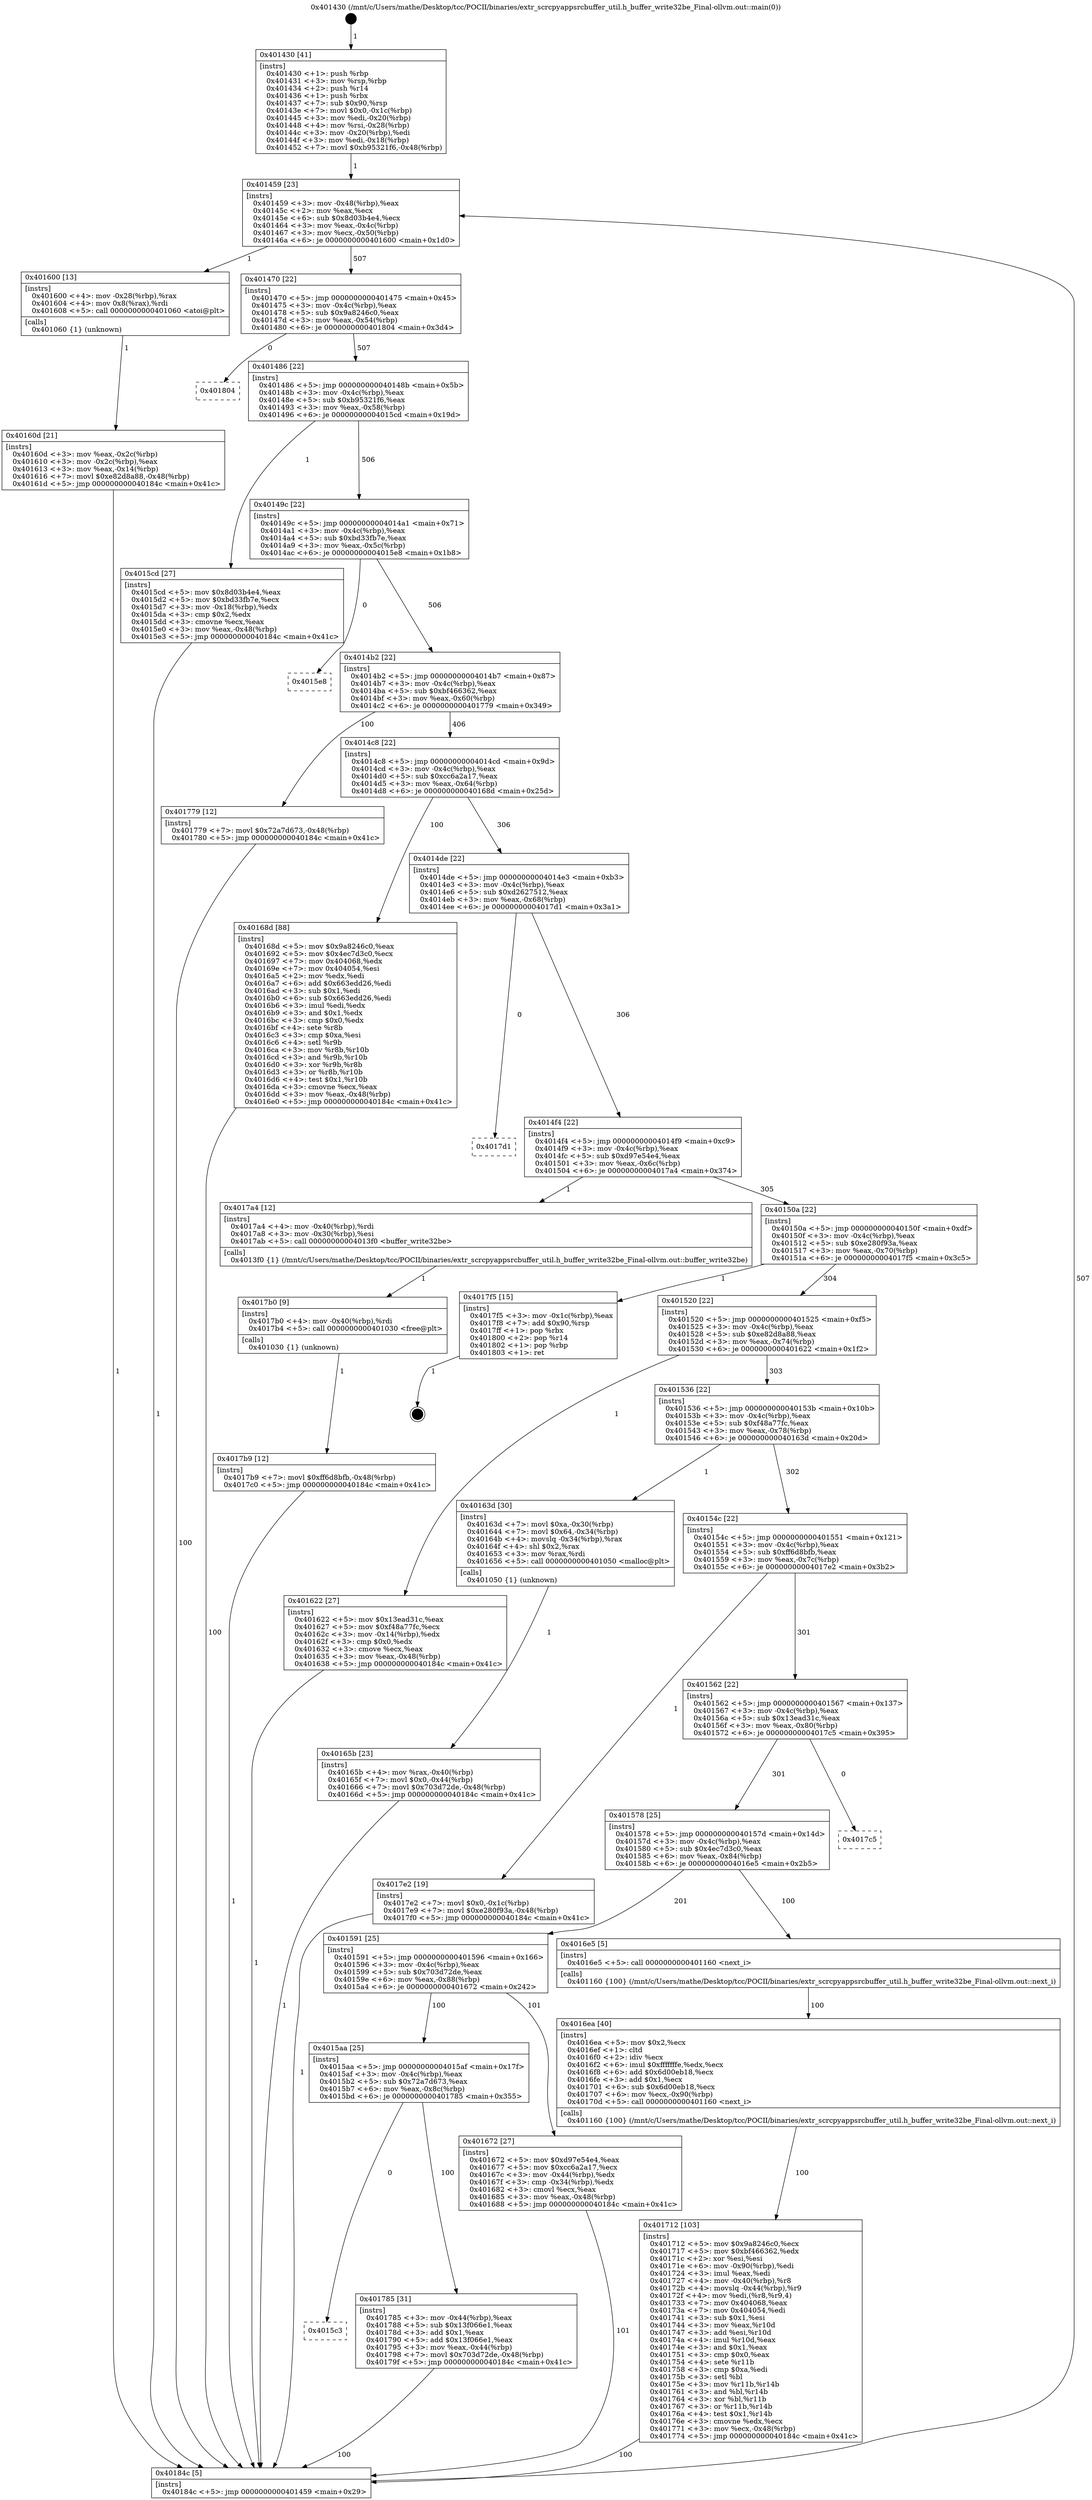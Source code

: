 digraph "0x401430" {
  label = "0x401430 (/mnt/c/Users/mathe/Desktop/tcc/POCII/binaries/extr_scrcpyappsrcbuffer_util.h_buffer_write32be_Final-ollvm.out::main(0))"
  labelloc = "t"
  node[shape=record]

  Entry [label="",width=0.3,height=0.3,shape=circle,fillcolor=black,style=filled]
  "0x401459" [label="{
     0x401459 [23]\l
     | [instrs]\l
     &nbsp;&nbsp;0x401459 \<+3\>: mov -0x48(%rbp),%eax\l
     &nbsp;&nbsp;0x40145c \<+2\>: mov %eax,%ecx\l
     &nbsp;&nbsp;0x40145e \<+6\>: sub $0x8d03b4e4,%ecx\l
     &nbsp;&nbsp;0x401464 \<+3\>: mov %eax,-0x4c(%rbp)\l
     &nbsp;&nbsp;0x401467 \<+3\>: mov %ecx,-0x50(%rbp)\l
     &nbsp;&nbsp;0x40146a \<+6\>: je 0000000000401600 \<main+0x1d0\>\l
  }"]
  "0x401600" [label="{
     0x401600 [13]\l
     | [instrs]\l
     &nbsp;&nbsp;0x401600 \<+4\>: mov -0x28(%rbp),%rax\l
     &nbsp;&nbsp;0x401604 \<+4\>: mov 0x8(%rax),%rdi\l
     &nbsp;&nbsp;0x401608 \<+5\>: call 0000000000401060 \<atoi@plt\>\l
     | [calls]\l
     &nbsp;&nbsp;0x401060 \{1\} (unknown)\l
  }"]
  "0x401470" [label="{
     0x401470 [22]\l
     | [instrs]\l
     &nbsp;&nbsp;0x401470 \<+5\>: jmp 0000000000401475 \<main+0x45\>\l
     &nbsp;&nbsp;0x401475 \<+3\>: mov -0x4c(%rbp),%eax\l
     &nbsp;&nbsp;0x401478 \<+5\>: sub $0x9a8246c0,%eax\l
     &nbsp;&nbsp;0x40147d \<+3\>: mov %eax,-0x54(%rbp)\l
     &nbsp;&nbsp;0x401480 \<+6\>: je 0000000000401804 \<main+0x3d4\>\l
  }"]
  Exit [label="",width=0.3,height=0.3,shape=circle,fillcolor=black,style=filled,peripheries=2]
  "0x401804" [label="{
     0x401804\l
  }", style=dashed]
  "0x401486" [label="{
     0x401486 [22]\l
     | [instrs]\l
     &nbsp;&nbsp;0x401486 \<+5\>: jmp 000000000040148b \<main+0x5b\>\l
     &nbsp;&nbsp;0x40148b \<+3\>: mov -0x4c(%rbp),%eax\l
     &nbsp;&nbsp;0x40148e \<+5\>: sub $0xb95321f6,%eax\l
     &nbsp;&nbsp;0x401493 \<+3\>: mov %eax,-0x58(%rbp)\l
     &nbsp;&nbsp;0x401496 \<+6\>: je 00000000004015cd \<main+0x19d\>\l
  }"]
  "0x4017b9" [label="{
     0x4017b9 [12]\l
     | [instrs]\l
     &nbsp;&nbsp;0x4017b9 \<+7\>: movl $0xff6d8bfb,-0x48(%rbp)\l
     &nbsp;&nbsp;0x4017c0 \<+5\>: jmp 000000000040184c \<main+0x41c\>\l
  }"]
  "0x4015cd" [label="{
     0x4015cd [27]\l
     | [instrs]\l
     &nbsp;&nbsp;0x4015cd \<+5\>: mov $0x8d03b4e4,%eax\l
     &nbsp;&nbsp;0x4015d2 \<+5\>: mov $0xbd33fb7e,%ecx\l
     &nbsp;&nbsp;0x4015d7 \<+3\>: mov -0x18(%rbp),%edx\l
     &nbsp;&nbsp;0x4015da \<+3\>: cmp $0x2,%edx\l
     &nbsp;&nbsp;0x4015dd \<+3\>: cmovne %ecx,%eax\l
     &nbsp;&nbsp;0x4015e0 \<+3\>: mov %eax,-0x48(%rbp)\l
     &nbsp;&nbsp;0x4015e3 \<+5\>: jmp 000000000040184c \<main+0x41c\>\l
  }"]
  "0x40149c" [label="{
     0x40149c [22]\l
     | [instrs]\l
     &nbsp;&nbsp;0x40149c \<+5\>: jmp 00000000004014a1 \<main+0x71\>\l
     &nbsp;&nbsp;0x4014a1 \<+3\>: mov -0x4c(%rbp),%eax\l
     &nbsp;&nbsp;0x4014a4 \<+5\>: sub $0xbd33fb7e,%eax\l
     &nbsp;&nbsp;0x4014a9 \<+3\>: mov %eax,-0x5c(%rbp)\l
     &nbsp;&nbsp;0x4014ac \<+6\>: je 00000000004015e8 \<main+0x1b8\>\l
  }"]
  "0x40184c" [label="{
     0x40184c [5]\l
     | [instrs]\l
     &nbsp;&nbsp;0x40184c \<+5\>: jmp 0000000000401459 \<main+0x29\>\l
  }"]
  "0x401430" [label="{
     0x401430 [41]\l
     | [instrs]\l
     &nbsp;&nbsp;0x401430 \<+1\>: push %rbp\l
     &nbsp;&nbsp;0x401431 \<+3\>: mov %rsp,%rbp\l
     &nbsp;&nbsp;0x401434 \<+2\>: push %r14\l
     &nbsp;&nbsp;0x401436 \<+1\>: push %rbx\l
     &nbsp;&nbsp;0x401437 \<+7\>: sub $0x90,%rsp\l
     &nbsp;&nbsp;0x40143e \<+7\>: movl $0x0,-0x1c(%rbp)\l
     &nbsp;&nbsp;0x401445 \<+3\>: mov %edi,-0x20(%rbp)\l
     &nbsp;&nbsp;0x401448 \<+4\>: mov %rsi,-0x28(%rbp)\l
     &nbsp;&nbsp;0x40144c \<+3\>: mov -0x20(%rbp),%edi\l
     &nbsp;&nbsp;0x40144f \<+3\>: mov %edi,-0x18(%rbp)\l
     &nbsp;&nbsp;0x401452 \<+7\>: movl $0xb95321f6,-0x48(%rbp)\l
  }"]
  "0x40160d" [label="{
     0x40160d [21]\l
     | [instrs]\l
     &nbsp;&nbsp;0x40160d \<+3\>: mov %eax,-0x2c(%rbp)\l
     &nbsp;&nbsp;0x401610 \<+3\>: mov -0x2c(%rbp),%eax\l
     &nbsp;&nbsp;0x401613 \<+3\>: mov %eax,-0x14(%rbp)\l
     &nbsp;&nbsp;0x401616 \<+7\>: movl $0xe82d8a88,-0x48(%rbp)\l
     &nbsp;&nbsp;0x40161d \<+5\>: jmp 000000000040184c \<main+0x41c\>\l
  }"]
  "0x4017b0" [label="{
     0x4017b0 [9]\l
     | [instrs]\l
     &nbsp;&nbsp;0x4017b0 \<+4\>: mov -0x40(%rbp),%rdi\l
     &nbsp;&nbsp;0x4017b4 \<+5\>: call 0000000000401030 \<free@plt\>\l
     | [calls]\l
     &nbsp;&nbsp;0x401030 \{1\} (unknown)\l
  }"]
  "0x4015e8" [label="{
     0x4015e8\l
  }", style=dashed]
  "0x4014b2" [label="{
     0x4014b2 [22]\l
     | [instrs]\l
     &nbsp;&nbsp;0x4014b2 \<+5\>: jmp 00000000004014b7 \<main+0x87\>\l
     &nbsp;&nbsp;0x4014b7 \<+3\>: mov -0x4c(%rbp),%eax\l
     &nbsp;&nbsp;0x4014ba \<+5\>: sub $0xbf466362,%eax\l
     &nbsp;&nbsp;0x4014bf \<+3\>: mov %eax,-0x60(%rbp)\l
     &nbsp;&nbsp;0x4014c2 \<+6\>: je 0000000000401779 \<main+0x349\>\l
  }"]
  "0x4015c3" [label="{
     0x4015c3\l
  }", style=dashed]
  "0x401779" [label="{
     0x401779 [12]\l
     | [instrs]\l
     &nbsp;&nbsp;0x401779 \<+7\>: movl $0x72a7d673,-0x48(%rbp)\l
     &nbsp;&nbsp;0x401780 \<+5\>: jmp 000000000040184c \<main+0x41c\>\l
  }"]
  "0x4014c8" [label="{
     0x4014c8 [22]\l
     | [instrs]\l
     &nbsp;&nbsp;0x4014c8 \<+5\>: jmp 00000000004014cd \<main+0x9d\>\l
     &nbsp;&nbsp;0x4014cd \<+3\>: mov -0x4c(%rbp),%eax\l
     &nbsp;&nbsp;0x4014d0 \<+5\>: sub $0xcc6a2a17,%eax\l
     &nbsp;&nbsp;0x4014d5 \<+3\>: mov %eax,-0x64(%rbp)\l
     &nbsp;&nbsp;0x4014d8 \<+6\>: je 000000000040168d \<main+0x25d\>\l
  }"]
  "0x401785" [label="{
     0x401785 [31]\l
     | [instrs]\l
     &nbsp;&nbsp;0x401785 \<+3\>: mov -0x44(%rbp),%eax\l
     &nbsp;&nbsp;0x401788 \<+5\>: sub $0x13f066e1,%eax\l
     &nbsp;&nbsp;0x40178d \<+3\>: add $0x1,%eax\l
     &nbsp;&nbsp;0x401790 \<+5\>: add $0x13f066e1,%eax\l
     &nbsp;&nbsp;0x401795 \<+3\>: mov %eax,-0x44(%rbp)\l
     &nbsp;&nbsp;0x401798 \<+7\>: movl $0x703d72de,-0x48(%rbp)\l
     &nbsp;&nbsp;0x40179f \<+5\>: jmp 000000000040184c \<main+0x41c\>\l
  }"]
  "0x40168d" [label="{
     0x40168d [88]\l
     | [instrs]\l
     &nbsp;&nbsp;0x40168d \<+5\>: mov $0x9a8246c0,%eax\l
     &nbsp;&nbsp;0x401692 \<+5\>: mov $0x4ec7d3c0,%ecx\l
     &nbsp;&nbsp;0x401697 \<+7\>: mov 0x404068,%edx\l
     &nbsp;&nbsp;0x40169e \<+7\>: mov 0x404054,%esi\l
     &nbsp;&nbsp;0x4016a5 \<+2\>: mov %edx,%edi\l
     &nbsp;&nbsp;0x4016a7 \<+6\>: add $0x663edd26,%edi\l
     &nbsp;&nbsp;0x4016ad \<+3\>: sub $0x1,%edi\l
     &nbsp;&nbsp;0x4016b0 \<+6\>: sub $0x663edd26,%edi\l
     &nbsp;&nbsp;0x4016b6 \<+3\>: imul %edi,%edx\l
     &nbsp;&nbsp;0x4016b9 \<+3\>: and $0x1,%edx\l
     &nbsp;&nbsp;0x4016bc \<+3\>: cmp $0x0,%edx\l
     &nbsp;&nbsp;0x4016bf \<+4\>: sete %r8b\l
     &nbsp;&nbsp;0x4016c3 \<+3\>: cmp $0xa,%esi\l
     &nbsp;&nbsp;0x4016c6 \<+4\>: setl %r9b\l
     &nbsp;&nbsp;0x4016ca \<+3\>: mov %r8b,%r10b\l
     &nbsp;&nbsp;0x4016cd \<+3\>: and %r9b,%r10b\l
     &nbsp;&nbsp;0x4016d0 \<+3\>: xor %r9b,%r8b\l
     &nbsp;&nbsp;0x4016d3 \<+3\>: or %r8b,%r10b\l
     &nbsp;&nbsp;0x4016d6 \<+4\>: test $0x1,%r10b\l
     &nbsp;&nbsp;0x4016da \<+3\>: cmovne %ecx,%eax\l
     &nbsp;&nbsp;0x4016dd \<+3\>: mov %eax,-0x48(%rbp)\l
     &nbsp;&nbsp;0x4016e0 \<+5\>: jmp 000000000040184c \<main+0x41c\>\l
  }"]
  "0x4014de" [label="{
     0x4014de [22]\l
     | [instrs]\l
     &nbsp;&nbsp;0x4014de \<+5\>: jmp 00000000004014e3 \<main+0xb3\>\l
     &nbsp;&nbsp;0x4014e3 \<+3\>: mov -0x4c(%rbp),%eax\l
     &nbsp;&nbsp;0x4014e6 \<+5\>: sub $0xd2627512,%eax\l
     &nbsp;&nbsp;0x4014eb \<+3\>: mov %eax,-0x68(%rbp)\l
     &nbsp;&nbsp;0x4014ee \<+6\>: je 00000000004017d1 \<main+0x3a1\>\l
  }"]
  "0x401712" [label="{
     0x401712 [103]\l
     | [instrs]\l
     &nbsp;&nbsp;0x401712 \<+5\>: mov $0x9a8246c0,%ecx\l
     &nbsp;&nbsp;0x401717 \<+5\>: mov $0xbf466362,%edx\l
     &nbsp;&nbsp;0x40171c \<+2\>: xor %esi,%esi\l
     &nbsp;&nbsp;0x40171e \<+6\>: mov -0x90(%rbp),%edi\l
     &nbsp;&nbsp;0x401724 \<+3\>: imul %eax,%edi\l
     &nbsp;&nbsp;0x401727 \<+4\>: mov -0x40(%rbp),%r8\l
     &nbsp;&nbsp;0x40172b \<+4\>: movslq -0x44(%rbp),%r9\l
     &nbsp;&nbsp;0x40172f \<+4\>: mov %edi,(%r8,%r9,4)\l
     &nbsp;&nbsp;0x401733 \<+7\>: mov 0x404068,%eax\l
     &nbsp;&nbsp;0x40173a \<+7\>: mov 0x404054,%edi\l
     &nbsp;&nbsp;0x401741 \<+3\>: sub $0x1,%esi\l
     &nbsp;&nbsp;0x401744 \<+3\>: mov %eax,%r10d\l
     &nbsp;&nbsp;0x401747 \<+3\>: add %esi,%r10d\l
     &nbsp;&nbsp;0x40174a \<+4\>: imul %r10d,%eax\l
     &nbsp;&nbsp;0x40174e \<+3\>: and $0x1,%eax\l
     &nbsp;&nbsp;0x401751 \<+3\>: cmp $0x0,%eax\l
     &nbsp;&nbsp;0x401754 \<+4\>: sete %r11b\l
     &nbsp;&nbsp;0x401758 \<+3\>: cmp $0xa,%edi\l
     &nbsp;&nbsp;0x40175b \<+3\>: setl %bl\l
     &nbsp;&nbsp;0x40175e \<+3\>: mov %r11b,%r14b\l
     &nbsp;&nbsp;0x401761 \<+3\>: and %bl,%r14b\l
     &nbsp;&nbsp;0x401764 \<+3\>: xor %bl,%r11b\l
     &nbsp;&nbsp;0x401767 \<+3\>: or %r11b,%r14b\l
     &nbsp;&nbsp;0x40176a \<+4\>: test $0x1,%r14b\l
     &nbsp;&nbsp;0x40176e \<+3\>: cmovne %edx,%ecx\l
     &nbsp;&nbsp;0x401771 \<+3\>: mov %ecx,-0x48(%rbp)\l
     &nbsp;&nbsp;0x401774 \<+5\>: jmp 000000000040184c \<main+0x41c\>\l
  }"]
  "0x4017d1" [label="{
     0x4017d1\l
  }", style=dashed]
  "0x4014f4" [label="{
     0x4014f4 [22]\l
     | [instrs]\l
     &nbsp;&nbsp;0x4014f4 \<+5\>: jmp 00000000004014f9 \<main+0xc9\>\l
     &nbsp;&nbsp;0x4014f9 \<+3\>: mov -0x4c(%rbp),%eax\l
     &nbsp;&nbsp;0x4014fc \<+5\>: sub $0xd97e54e4,%eax\l
     &nbsp;&nbsp;0x401501 \<+3\>: mov %eax,-0x6c(%rbp)\l
     &nbsp;&nbsp;0x401504 \<+6\>: je 00000000004017a4 \<main+0x374\>\l
  }"]
  "0x4016ea" [label="{
     0x4016ea [40]\l
     | [instrs]\l
     &nbsp;&nbsp;0x4016ea \<+5\>: mov $0x2,%ecx\l
     &nbsp;&nbsp;0x4016ef \<+1\>: cltd\l
     &nbsp;&nbsp;0x4016f0 \<+2\>: idiv %ecx\l
     &nbsp;&nbsp;0x4016f2 \<+6\>: imul $0xfffffffe,%edx,%ecx\l
     &nbsp;&nbsp;0x4016f8 \<+6\>: add $0x6d00eb18,%ecx\l
     &nbsp;&nbsp;0x4016fe \<+3\>: add $0x1,%ecx\l
     &nbsp;&nbsp;0x401701 \<+6\>: sub $0x6d00eb18,%ecx\l
     &nbsp;&nbsp;0x401707 \<+6\>: mov %ecx,-0x90(%rbp)\l
     &nbsp;&nbsp;0x40170d \<+5\>: call 0000000000401160 \<next_i\>\l
     | [calls]\l
     &nbsp;&nbsp;0x401160 \{100\} (/mnt/c/Users/mathe/Desktop/tcc/POCII/binaries/extr_scrcpyappsrcbuffer_util.h_buffer_write32be_Final-ollvm.out::next_i)\l
  }"]
  "0x4017a4" [label="{
     0x4017a4 [12]\l
     | [instrs]\l
     &nbsp;&nbsp;0x4017a4 \<+4\>: mov -0x40(%rbp),%rdi\l
     &nbsp;&nbsp;0x4017a8 \<+3\>: mov -0x30(%rbp),%esi\l
     &nbsp;&nbsp;0x4017ab \<+5\>: call 00000000004013f0 \<buffer_write32be\>\l
     | [calls]\l
     &nbsp;&nbsp;0x4013f0 \{1\} (/mnt/c/Users/mathe/Desktop/tcc/POCII/binaries/extr_scrcpyappsrcbuffer_util.h_buffer_write32be_Final-ollvm.out::buffer_write32be)\l
  }"]
  "0x40150a" [label="{
     0x40150a [22]\l
     | [instrs]\l
     &nbsp;&nbsp;0x40150a \<+5\>: jmp 000000000040150f \<main+0xdf\>\l
     &nbsp;&nbsp;0x40150f \<+3\>: mov -0x4c(%rbp),%eax\l
     &nbsp;&nbsp;0x401512 \<+5\>: sub $0xe280f93a,%eax\l
     &nbsp;&nbsp;0x401517 \<+3\>: mov %eax,-0x70(%rbp)\l
     &nbsp;&nbsp;0x40151a \<+6\>: je 00000000004017f5 \<main+0x3c5\>\l
  }"]
  "0x4015aa" [label="{
     0x4015aa [25]\l
     | [instrs]\l
     &nbsp;&nbsp;0x4015aa \<+5\>: jmp 00000000004015af \<main+0x17f\>\l
     &nbsp;&nbsp;0x4015af \<+3\>: mov -0x4c(%rbp),%eax\l
     &nbsp;&nbsp;0x4015b2 \<+5\>: sub $0x72a7d673,%eax\l
     &nbsp;&nbsp;0x4015b7 \<+6\>: mov %eax,-0x8c(%rbp)\l
     &nbsp;&nbsp;0x4015bd \<+6\>: je 0000000000401785 \<main+0x355\>\l
  }"]
  "0x4017f5" [label="{
     0x4017f5 [15]\l
     | [instrs]\l
     &nbsp;&nbsp;0x4017f5 \<+3\>: mov -0x1c(%rbp),%eax\l
     &nbsp;&nbsp;0x4017f8 \<+7\>: add $0x90,%rsp\l
     &nbsp;&nbsp;0x4017ff \<+1\>: pop %rbx\l
     &nbsp;&nbsp;0x401800 \<+2\>: pop %r14\l
     &nbsp;&nbsp;0x401802 \<+1\>: pop %rbp\l
     &nbsp;&nbsp;0x401803 \<+1\>: ret\l
  }"]
  "0x401520" [label="{
     0x401520 [22]\l
     | [instrs]\l
     &nbsp;&nbsp;0x401520 \<+5\>: jmp 0000000000401525 \<main+0xf5\>\l
     &nbsp;&nbsp;0x401525 \<+3\>: mov -0x4c(%rbp),%eax\l
     &nbsp;&nbsp;0x401528 \<+5\>: sub $0xe82d8a88,%eax\l
     &nbsp;&nbsp;0x40152d \<+3\>: mov %eax,-0x74(%rbp)\l
     &nbsp;&nbsp;0x401530 \<+6\>: je 0000000000401622 \<main+0x1f2\>\l
  }"]
  "0x401672" [label="{
     0x401672 [27]\l
     | [instrs]\l
     &nbsp;&nbsp;0x401672 \<+5\>: mov $0xd97e54e4,%eax\l
     &nbsp;&nbsp;0x401677 \<+5\>: mov $0xcc6a2a17,%ecx\l
     &nbsp;&nbsp;0x40167c \<+3\>: mov -0x44(%rbp),%edx\l
     &nbsp;&nbsp;0x40167f \<+3\>: cmp -0x34(%rbp),%edx\l
     &nbsp;&nbsp;0x401682 \<+3\>: cmovl %ecx,%eax\l
     &nbsp;&nbsp;0x401685 \<+3\>: mov %eax,-0x48(%rbp)\l
     &nbsp;&nbsp;0x401688 \<+5\>: jmp 000000000040184c \<main+0x41c\>\l
  }"]
  "0x401622" [label="{
     0x401622 [27]\l
     | [instrs]\l
     &nbsp;&nbsp;0x401622 \<+5\>: mov $0x13ead31c,%eax\l
     &nbsp;&nbsp;0x401627 \<+5\>: mov $0xf48a77fc,%ecx\l
     &nbsp;&nbsp;0x40162c \<+3\>: mov -0x14(%rbp),%edx\l
     &nbsp;&nbsp;0x40162f \<+3\>: cmp $0x0,%edx\l
     &nbsp;&nbsp;0x401632 \<+3\>: cmove %ecx,%eax\l
     &nbsp;&nbsp;0x401635 \<+3\>: mov %eax,-0x48(%rbp)\l
     &nbsp;&nbsp;0x401638 \<+5\>: jmp 000000000040184c \<main+0x41c\>\l
  }"]
  "0x401536" [label="{
     0x401536 [22]\l
     | [instrs]\l
     &nbsp;&nbsp;0x401536 \<+5\>: jmp 000000000040153b \<main+0x10b\>\l
     &nbsp;&nbsp;0x40153b \<+3\>: mov -0x4c(%rbp),%eax\l
     &nbsp;&nbsp;0x40153e \<+5\>: sub $0xf48a77fc,%eax\l
     &nbsp;&nbsp;0x401543 \<+3\>: mov %eax,-0x78(%rbp)\l
     &nbsp;&nbsp;0x401546 \<+6\>: je 000000000040163d \<main+0x20d\>\l
  }"]
  "0x401591" [label="{
     0x401591 [25]\l
     | [instrs]\l
     &nbsp;&nbsp;0x401591 \<+5\>: jmp 0000000000401596 \<main+0x166\>\l
     &nbsp;&nbsp;0x401596 \<+3\>: mov -0x4c(%rbp),%eax\l
     &nbsp;&nbsp;0x401599 \<+5\>: sub $0x703d72de,%eax\l
     &nbsp;&nbsp;0x40159e \<+6\>: mov %eax,-0x88(%rbp)\l
     &nbsp;&nbsp;0x4015a4 \<+6\>: je 0000000000401672 \<main+0x242\>\l
  }"]
  "0x40163d" [label="{
     0x40163d [30]\l
     | [instrs]\l
     &nbsp;&nbsp;0x40163d \<+7\>: movl $0xa,-0x30(%rbp)\l
     &nbsp;&nbsp;0x401644 \<+7\>: movl $0x64,-0x34(%rbp)\l
     &nbsp;&nbsp;0x40164b \<+4\>: movslq -0x34(%rbp),%rax\l
     &nbsp;&nbsp;0x40164f \<+4\>: shl $0x2,%rax\l
     &nbsp;&nbsp;0x401653 \<+3\>: mov %rax,%rdi\l
     &nbsp;&nbsp;0x401656 \<+5\>: call 0000000000401050 \<malloc@plt\>\l
     | [calls]\l
     &nbsp;&nbsp;0x401050 \{1\} (unknown)\l
  }"]
  "0x40154c" [label="{
     0x40154c [22]\l
     | [instrs]\l
     &nbsp;&nbsp;0x40154c \<+5\>: jmp 0000000000401551 \<main+0x121\>\l
     &nbsp;&nbsp;0x401551 \<+3\>: mov -0x4c(%rbp),%eax\l
     &nbsp;&nbsp;0x401554 \<+5\>: sub $0xff6d8bfb,%eax\l
     &nbsp;&nbsp;0x401559 \<+3\>: mov %eax,-0x7c(%rbp)\l
     &nbsp;&nbsp;0x40155c \<+6\>: je 00000000004017e2 \<main+0x3b2\>\l
  }"]
  "0x40165b" [label="{
     0x40165b [23]\l
     | [instrs]\l
     &nbsp;&nbsp;0x40165b \<+4\>: mov %rax,-0x40(%rbp)\l
     &nbsp;&nbsp;0x40165f \<+7\>: movl $0x0,-0x44(%rbp)\l
     &nbsp;&nbsp;0x401666 \<+7\>: movl $0x703d72de,-0x48(%rbp)\l
     &nbsp;&nbsp;0x40166d \<+5\>: jmp 000000000040184c \<main+0x41c\>\l
  }"]
  "0x4016e5" [label="{
     0x4016e5 [5]\l
     | [instrs]\l
     &nbsp;&nbsp;0x4016e5 \<+5\>: call 0000000000401160 \<next_i\>\l
     | [calls]\l
     &nbsp;&nbsp;0x401160 \{100\} (/mnt/c/Users/mathe/Desktop/tcc/POCII/binaries/extr_scrcpyappsrcbuffer_util.h_buffer_write32be_Final-ollvm.out::next_i)\l
  }"]
  "0x4017e2" [label="{
     0x4017e2 [19]\l
     | [instrs]\l
     &nbsp;&nbsp;0x4017e2 \<+7\>: movl $0x0,-0x1c(%rbp)\l
     &nbsp;&nbsp;0x4017e9 \<+7\>: movl $0xe280f93a,-0x48(%rbp)\l
     &nbsp;&nbsp;0x4017f0 \<+5\>: jmp 000000000040184c \<main+0x41c\>\l
  }"]
  "0x401562" [label="{
     0x401562 [22]\l
     | [instrs]\l
     &nbsp;&nbsp;0x401562 \<+5\>: jmp 0000000000401567 \<main+0x137\>\l
     &nbsp;&nbsp;0x401567 \<+3\>: mov -0x4c(%rbp),%eax\l
     &nbsp;&nbsp;0x40156a \<+5\>: sub $0x13ead31c,%eax\l
     &nbsp;&nbsp;0x40156f \<+3\>: mov %eax,-0x80(%rbp)\l
     &nbsp;&nbsp;0x401572 \<+6\>: je 00000000004017c5 \<main+0x395\>\l
  }"]
  "0x401578" [label="{
     0x401578 [25]\l
     | [instrs]\l
     &nbsp;&nbsp;0x401578 \<+5\>: jmp 000000000040157d \<main+0x14d\>\l
     &nbsp;&nbsp;0x40157d \<+3\>: mov -0x4c(%rbp),%eax\l
     &nbsp;&nbsp;0x401580 \<+5\>: sub $0x4ec7d3c0,%eax\l
     &nbsp;&nbsp;0x401585 \<+6\>: mov %eax,-0x84(%rbp)\l
     &nbsp;&nbsp;0x40158b \<+6\>: je 00000000004016e5 \<main+0x2b5\>\l
  }"]
  "0x4017c5" [label="{
     0x4017c5\l
  }", style=dashed]
  Entry -> "0x401430" [label=" 1"]
  "0x401459" -> "0x401600" [label=" 1"]
  "0x401459" -> "0x401470" [label=" 507"]
  "0x4017f5" -> Exit [label=" 1"]
  "0x401470" -> "0x401804" [label=" 0"]
  "0x401470" -> "0x401486" [label=" 507"]
  "0x4017e2" -> "0x40184c" [label=" 1"]
  "0x401486" -> "0x4015cd" [label=" 1"]
  "0x401486" -> "0x40149c" [label=" 506"]
  "0x4015cd" -> "0x40184c" [label=" 1"]
  "0x401430" -> "0x401459" [label=" 1"]
  "0x40184c" -> "0x401459" [label=" 507"]
  "0x401600" -> "0x40160d" [label=" 1"]
  "0x40160d" -> "0x40184c" [label=" 1"]
  "0x4017b9" -> "0x40184c" [label=" 1"]
  "0x40149c" -> "0x4015e8" [label=" 0"]
  "0x40149c" -> "0x4014b2" [label=" 506"]
  "0x4017b0" -> "0x4017b9" [label=" 1"]
  "0x4014b2" -> "0x401779" [label=" 100"]
  "0x4014b2" -> "0x4014c8" [label=" 406"]
  "0x4017a4" -> "0x4017b0" [label=" 1"]
  "0x4014c8" -> "0x40168d" [label=" 100"]
  "0x4014c8" -> "0x4014de" [label=" 306"]
  "0x401785" -> "0x40184c" [label=" 100"]
  "0x4014de" -> "0x4017d1" [label=" 0"]
  "0x4014de" -> "0x4014f4" [label=" 306"]
  "0x4015aa" -> "0x401785" [label=" 100"]
  "0x4014f4" -> "0x4017a4" [label=" 1"]
  "0x4014f4" -> "0x40150a" [label=" 305"]
  "0x4015aa" -> "0x4015c3" [label=" 0"]
  "0x40150a" -> "0x4017f5" [label=" 1"]
  "0x40150a" -> "0x401520" [label=" 304"]
  "0x401779" -> "0x40184c" [label=" 100"]
  "0x401520" -> "0x401622" [label=" 1"]
  "0x401520" -> "0x401536" [label=" 303"]
  "0x401622" -> "0x40184c" [label=" 1"]
  "0x401712" -> "0x40184c" [label=" 100"]
  "0x401536" -> "0x40163d" [label=" 1"]
  "0x401536" -> "0x40154c" [label=" 302"]
  "0x40163d" -> "0x40165b" [label=" 1"]
  "0x40165b" -> "0x40184c" [label=" 1"]
  "0x4016e5" -> "0x4016ea" [label=" 100"]
  "0x40154c" -> "0x4017e2" [label=" 1"]
  "0x40154c" -> "0x401562" [label=" 301"]
  "0x40168d" -> "0x40184c" [label=" 100"]
  "0x401562" -> "0x4017c5" [label=" 0"]
  "0x401562" -> "0x401578" [label=" 301"]
  "0x401672" -> "0x40184c" [label=" 101"]
  "0x401578" -> "0x4016e5" [label=" 100"]
  "0x401578" -> "0x401591" [label=" 201"]
  "0x4016ea" -> "0x401712" [label=" 100"]
  "0x401591" -> "0x401672" [label=" 101"]
  "0x401591" -> "0x4015aa" [label=" 100"]
}
